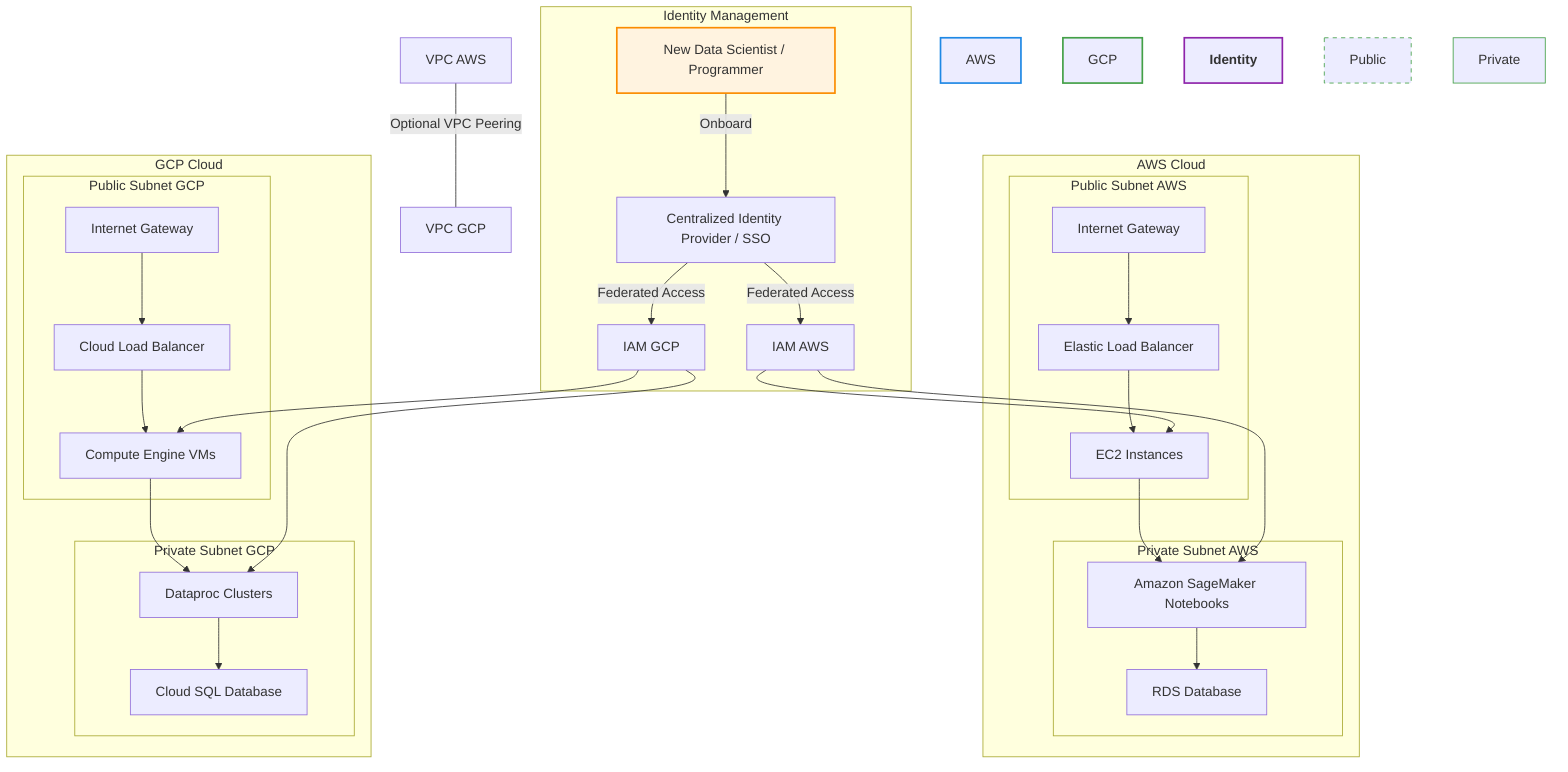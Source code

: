 flowchart TB
    %% AWS Cloud
    subgraph AWS Cloud
        direction TB
        %% Public Subnet
        subgraph Public Subnet AWS
            direction TB
            InternetGW_AWS[Internet Gateway]
            ELB_AWS[Elastic Load Balancer]
            EC2_AWS[EC2 Instances]
            InternetGW_AWS --> ELB_AWS --> EC2_AWS
        end
        %% Private Subnet
        subgraph Private Subnet AWS
            direction TB
            Sagemaker_AWS[Amazon SageMaker Notebooks]
            RDS_AWS[RDS Database]
            EC2_AWS --> Sagemaker_AWS
            Sagemaker_AWS --> RDS_AWS
        end
    end

    %% GCP Cloud
    subgraph GCP Cloud
        direction TB
        %% Public Subnet
        subgraph Public Subnet GCP
            direction TB
            InternetGW_GCP[Internet Gateway]
            LB_GCP[Cloud Load Balancer]
            ComputeEngine_GCP[Compute Engine VMs]
            InternetGW_GCP --> LB_GCP --> ComputeEngine_GCP
        end
        %% Private Subnet
        subgraph Private Subnet GCP
            direction TB
            Dataproc_GCP[Dataproc Clusters]
            CloudSQL_GCP[Cloud SQL Database]
            ComputeEngine_GCP --> Dataproc_GCP
            Dataproc_GCP --> CloudSQL_GCP
        end
    end

    %% Centralized Identity Management
    subgraph Identity Management
        direction TB
        IdP[Centralized Identity Provider / SSO]
        New_User[New Data Scientist / Programmer] -->|Onboard| IdP
        IdP -->|Federated Access| IAM_AWS[IAM AWS]
        IdP -->|Federated Access| IAM_GCP[IAM GCP]
        IAM_AWS --> EC2_AWS
        IAM_AWS --> Sagemaker_AWS
        IAM_GCP --> ComputeEngine_GCP
        IAM_GCP --> Dataproc_GCP
    end

    %% Optional VPC Peering
    VPC_AWS[VPC AWS]
    VPC_GCP[VPC GCP]
    VPC_AWS ---|Optional VPC Peering| VPC_GCP

    %% Styles
    style AWS Cloud fill:#E3F2FD,stroke:#1E88E5,stroke-width:2px
    style GCP Cloud fill:#E8F5E9,stroke:#43A047,stroke-width:2px
    style Identity Management fill:#F3E5F5,stroke:#8E24AA,stroke-width:2px,font-weight:bold
    style New_User fill:#FFF3E0,stroke:#FB8C00,stroke-width:2px

    %% Subnet Styles
    style Public Subnet AWS fill:#FFFFFF,stroke:#1E88E5,stroke-dasharray: 5 5
    style Private Subnet AWS fill:#F0F0F0,stroke:#1E88E5
    style Public Subnet GCP fill:#FFFFFF,stroke:#43A047,stroke-dasharray: 5 5
    style Private Subnet GCP fill:#F0F0F0,stroke:#43A047